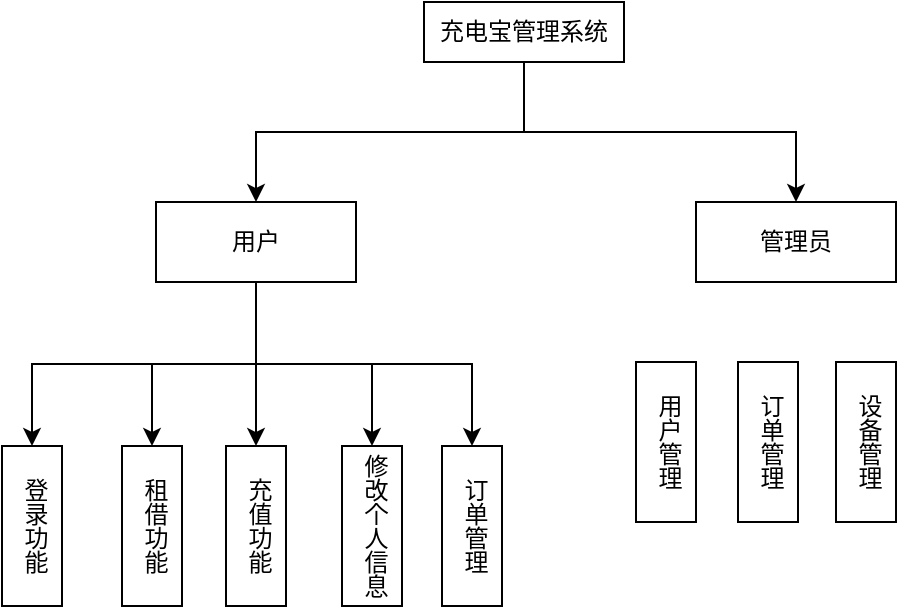 <mxfile version="24.8.0">
  <diagram name="第 1 页" id="wxHdL_aoK2OwXxyab2-P">
    <mxGraphModel dx="1050" dy="1691" grid="0" gridSize="10" guides="1" tooltips="1" connect="1" arrows="1" fold="1" page="1" pageScale="1" pageWidth="827" pageHeight="1169" math="0" shadow="0">
      <root>
        <mxCell id="0" />
        <mxCell id="1" parent="0" />
        <mxCell id="f6u84PACEqeu1A_250-T-9" style="edgeStyle=orthogonalEdgeStyle;rounded=0;orthogonalLoop=1;jettySize=auto;html=1;exitX=0.5;exitY=1;exitDx=0;exitDy=0;entryX=0.5;entryY=0;entryDx=0;entryDy=0;" parent="1" source="f6u84PACEqeu1A_250-T-1" target="f6u84PACEqeu1A_250-T-3" edge="1">
          <mxGeometry relative="1" as="geometry" />
        </mxCell>
        <mxCell id="f6u84PACEqeu1A_250-T-10" style="edgeStyle=orthogonalEdgeStyle;rounded=0;orthogonalLoop=1;jettySize=auto;html=1;exitX=0.5;exitY=1;exitDx=0;exitDy=0;" parent="1" source="f6u84PACEqeu1A_250-T-1" target="f6u84PACEqeu1A_250-T-8" edge="1">
          <mxGeometry relative="1" as="geometry" />
        </mxCell>
        <mxCell id="f6u84PACEqeu1A_250-T-1" value="&lt;div&gt;&lt;span style=&quot;background-color: initial;&quot;&gt;充电宝管理系统&lt;/span&gt;&lt;/div&gt;" style="rounded=0;whiteSpace=wrap;html=1;" parent="1" vertex="1">
          <mxGeometry x="363" y="-1060" width="100" height="30" as="geometry" />
        </mxCell>
        <mxCell id="8pxQjRXLGJeJOuGP3MxE-17" style="edgeStyle=orthogonalEdgeStyle;rounded=0;orthogonalLoop=1;jettySize=auto;html=1;exitX=0.5;exitY=1;exitDx=0;exitDy=0;entryX=0.5;entryY=0;entryDx=0;entryDy=0;" edge="1" parent="1" source="f6u84PACEqeu1A_250-T-3" target="8pxQjRXLGJeJOuGP3MxE-3">
          <mxGeometry relative="1" as="geometry" />
        </mxCell>
        <mxCell id="8pxQjRXLGJeJOuGP3MxE-18" style="edgeStyle=orthogonalEdgeStyle;rounded=0;orthogonalLoop=1;jettySize=auto;html=1;exitX=0.5;exitY=1;exitDx=0;exitDy=0;entryX=0.5;entryY=0;entryDx=0;entryDy=0;" edge="1" parent="1" source="f6u84PACEqeu1A_250-T-3" target="8pxQjRXLGJeJOuGP3MxE-4">
          <mxGeometry relative="1" as="geometry" />
        </mxCell>
        <mxCell id="8pxQjRXLGJeJOuGP3MxE-20" style="edgeStyle=orthogonalEdgeStyle;rounded=0;orthogonalLoop=1;jettySize=auto;html=1;exitX=0.5;exitY=1;exitDx=0;exitDy=0;entryX=0.5;entryY=0;entryDx=0;entryDy=0;" edge="1" parent="1" source="f6u84PACEqeu1A_250-T-3" target="8pxQjRXLGJeJOuGP3MxE-6">
          <mxGeometry relative="1" as="geometry" />
        </mxCell>
        <mxCell id="8pxQjRXLGJeJOuGP3MxE-21" style="edgeStyle=orthogonalEdgeStyle;rounded=0;orthogonalLoop=1;jettySize=auto;html=1;exitX=0.5;exitY=1;exitDx=0;exitDy=0;" edge="1" parent="1" source="f6u84PACEqeu1A_250-T-3" target="8pxQjRXLGJeJOuGP3MxE-7">
          <mxGeometry relative="1" as="geometry" />
        </mxCell>
        <mxCell id="8pxQjRXLGJeJOuGP3MxE-23" style="edgeStyle=orthogonalEdgeStyle;rounded=0;orthogonalLoop=1;jettySize=auto;html=1;exitX=0.5;exitY=1;exitDx=0;exitDy=0;" edge="1" parent="1" source="f6u84PACEqeu1A_250-T-3" target="8pxQjRXLGJeJOuGP3MxE-5">
          <mxGeometry relative="1" as="geometry" />
        </mxCell>
        <mxCell id="f6u84PACEqeu1A_250-T-3" value="用户" style="rounded=0;whiteSpace=wrap;html=1;" parent="1" vertex="1">
          <mxGeometry x="229" y="-960" width="100" height="40" as="geometry" />
        </mxCell>
        <mxCell id="f6u84PACEqeu1A_250-T-8" value="管理员" style="rounded=0;whiteSpace=wrap;html=1;" parent="1" vertex="1">
          <mxGeometry x="499" y="-960" width="100" height="40" as="geometry" />
        </mxCell>
        <mxCell id="8pxQjRXLGJeJOuGP3MxE-3" value="登录功能" style="rounded=0;whiteSpace=wrap;html=1;textDirection=vertical-lr;" vertex="1" parent="1">
          <mxGeometry x="152" y="-838" width="30" height="80" as="geometry" />
        </mxCell>
        <mxCell id="8pxQjRXLGJeJOuGP3MxE-4" value="租借功能" style="rounded=0;whiteSpace=wrap;html=1;textDirection=vertical-lr;" vertex="1" parent="1">
          <mxGeometry x="212" y="-838" width="30" height="80" as="geometry" />
        </mxCell>
        <mxCell id="8pxQjRXLGJeJOuGP3MxE-5" value="充值功能" style="rounded=0;whiteSpace=wrap;html=1;textDirection=vertical-lr;" vertex="1" parent="1">
          <mxGeometry x="264" y="-838" width="30" height="80" as="geometry" />
        </mxCell>
        <mxCell id="8pxQjRXLGJeJOuGP3MxE-6" value="修改个人信息" style="rounded=0;whiteSpace=wrap;html=1;textDirection=vertical-lr;" vertex="1" parent="1">
          <mxGeometry x="322" y="-838" width="30" height="80" as="geometry" />
        </mxCell>
        <mxCell id="8pxQjRXLGJeJOuGP3MxE-7" value="订单管理" style="rounded=0;whiteSpace=wrap;html=1;textDirection=vertical-lr;" vertex="1" parent="1">
          <mxGeometry x="372" y="-838" width="30" height="80" as="geometry" />
        </mxCell>
        <mxCell id="8pxQjRXLGJeJOuGP3MxE-8" value="用户管理" style="rounded=0;whiteSpace=wrap;html=1;textDirection=vertical-lr;" vertex="1" parent="1">
          <mxGeometry x="469" y="-880" width="30" height="80" as="geometry" />
        </mxCell>
        <mxCell id="8pxQjRXLGJeJOuGP3MxE-9" value="订单管理" style="rounded=0;whiteSpace=wrap;html=1;textDirection=vertical-lr;" vertex="1" parent="1">
          <mxGeometry x="520" y="-880" width="30" height="80" as="geometry" />
        </mxCell>
        <mxCell id="8pxQjRXLGJeJOuGP3MxE-10" value="设备管理" style="rounded=0;whiteSpace=wrap;html=1;textDirection=vertical-lr;" vertex="1" parent="1">
          <mxGeometry x="569" y="-880" width="30" height="80" as="geometry" />
        </mxCell>
      </root>
    </mxGraphModel>
  </diagram>
</mxfile>
